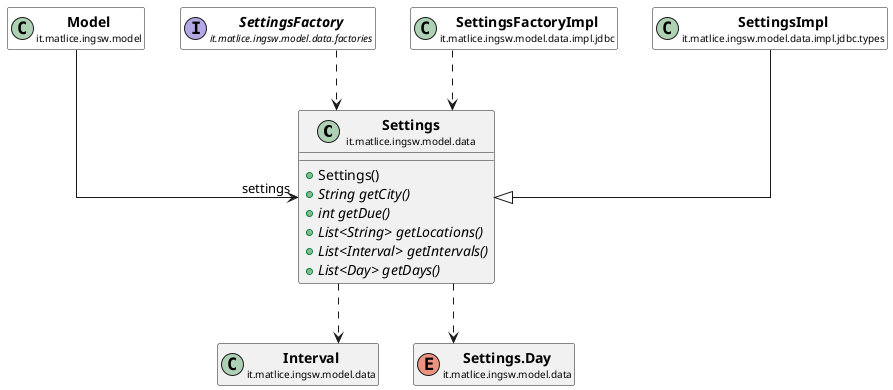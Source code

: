 @startuml

skinparam svgLinkTarget _parent
skinparam linetype ortho
set namespaceSeparator none
class "<b><size:14>Settings</b>\n<size:10>it.matlice.ingsw.model.data" as it.matlice.ingsw.model.data.Settings  [[../../../../../it/matlice/ingsw/model/data/Settings.html{it.matlice.ingsw.model.data.Settings}]] {
+Settings()
{abstract} +String getCity()
{abstract} +int getDue()
{abstract} +List<String> getLocations()
{abstract} +List<Interval> getIntervals()
{abstract} +List<Day> getDays()
}


class "<b><size:14>Model</b>\n<size:10>it.matlice.ingsw.model" as it.matlice.ingsw.model.Model  [[../../../../../it/matlice/ingsw/model/Model.html{it.matlice.ingsw.model.Model}]] #white {
}

hide it.matlice.ingsw.model.Model fields
hide it.matlice.ingsw.model.Model methods

it.matlice.ingsw.model.Model -->  "settings" it.matlice.ingsw.model.data.Settings



class "<b><size:14>Interval</b>\n<size:10>it.matlice.ingsw.model.data" as it.matlice.ingsw.model.data.Interval  [[../../../../../it/matlice/ingsw/model/data/Interval.html{it.matlice.ingsw.model.data.Interval}]] {
}

hide it.matlice.ingsw.model.data.Interval fields
hide it.matlice.ingsw.model.data.Interval methods

it.matlice.ingsw.model.data.Settings ..> it.matlice.ingsw.model.data.Interval


enum "<b><size:14>Settings.Day</b>\n<size:10>it.matlice.ingsw.model.data" as it.matlice.ingsw.model.data.Settings.Day  [[../../../../../it/matlice/ingsw/model/data/Settings.Day.html{it.matlice.ingsw.model.data.Settings.Day}]] {
}

hide it.matlice.ingsw.model.data.Settings.Day fields
hide it.matlice.ingsw.model.data.Settings.Day methods

it.matlice.ingsw.model.data.Settings ..> it.matlice.ingsw.model.data.Settings.Day

interface "<b><size:14>SettingsFactory</b>\n<size:10>it.matlice.ingsw.model.data.factories" as it.matlice.ingsw.model.data.factories.SettingsFactory  [[../../../../../it/matlice/ingsw/model/data/factories/SettingsFactory.html{it.matlice.ingsw.model.data.factories.SettingsFactory}]] #white {
}

hide it.matlice.ingsw.model.data.factories.SettingsFactory fields
hide it.matlice.ingsw.model.data.factories.SettingsFactory methods

it.matlice.ingsw.model.data.factories.SettingsFactory ..> it.matlice.ingsw.model.data.Settings

class "<b><size:14>SettingsFactoryImpl</b>\n<size:10>it.matlice.ingsw.model.data.impl.jdbc" as it.matlice.ingsw.model.data.impl.jdbc.SettingsFactoryImpl  [[../../../../../it/matlice/ingsw/model/data/impl/jdbc/SettingsFactoryImpl.html{it.matlice.ingsw.model.data.impl.jdbc.SettingsFactoryImpl}]] #white {
}

hide it.matlice.ingsw.model.data.impl.jdbc.SettingsFactoryImpl fields
hide it.matlice.ingsw.model.data.impl.jdbc.SettingsFactoryImpl methods

it.matlice.ingsw.model.data.impl.jdbc.SettingsFactoryImpl ..> it.matlice.ingsw.model.data.Settings

class "<b><size:14>SettingsImpl</b>\n<size:10>it.matlice.ingsw.model.data.impl.jdbc.types" as it.matlice.ingsw.model.data.impl.jdbc.types.SettingsImpl  [[../../../../../it/matlice/ingsw/model/data/impl/jdbc/types/SettingsImpl.html{it.matlice.ingsw.model.data.impl.jdbc.types.SettingsImpl}]] #white {
}

hide it.matlice.ingsw.model.data.impl.jdbc.types.SettingsImpl fields
hide it.matlice.ingsw.model.data.impl.jdbc.types.SettingsImpl methods

it.matlice.ingsw.model.data.impl.jdbc.types.SettingsImpl --|> it.matlice.ingsw.model.data.Settings


@enduml
